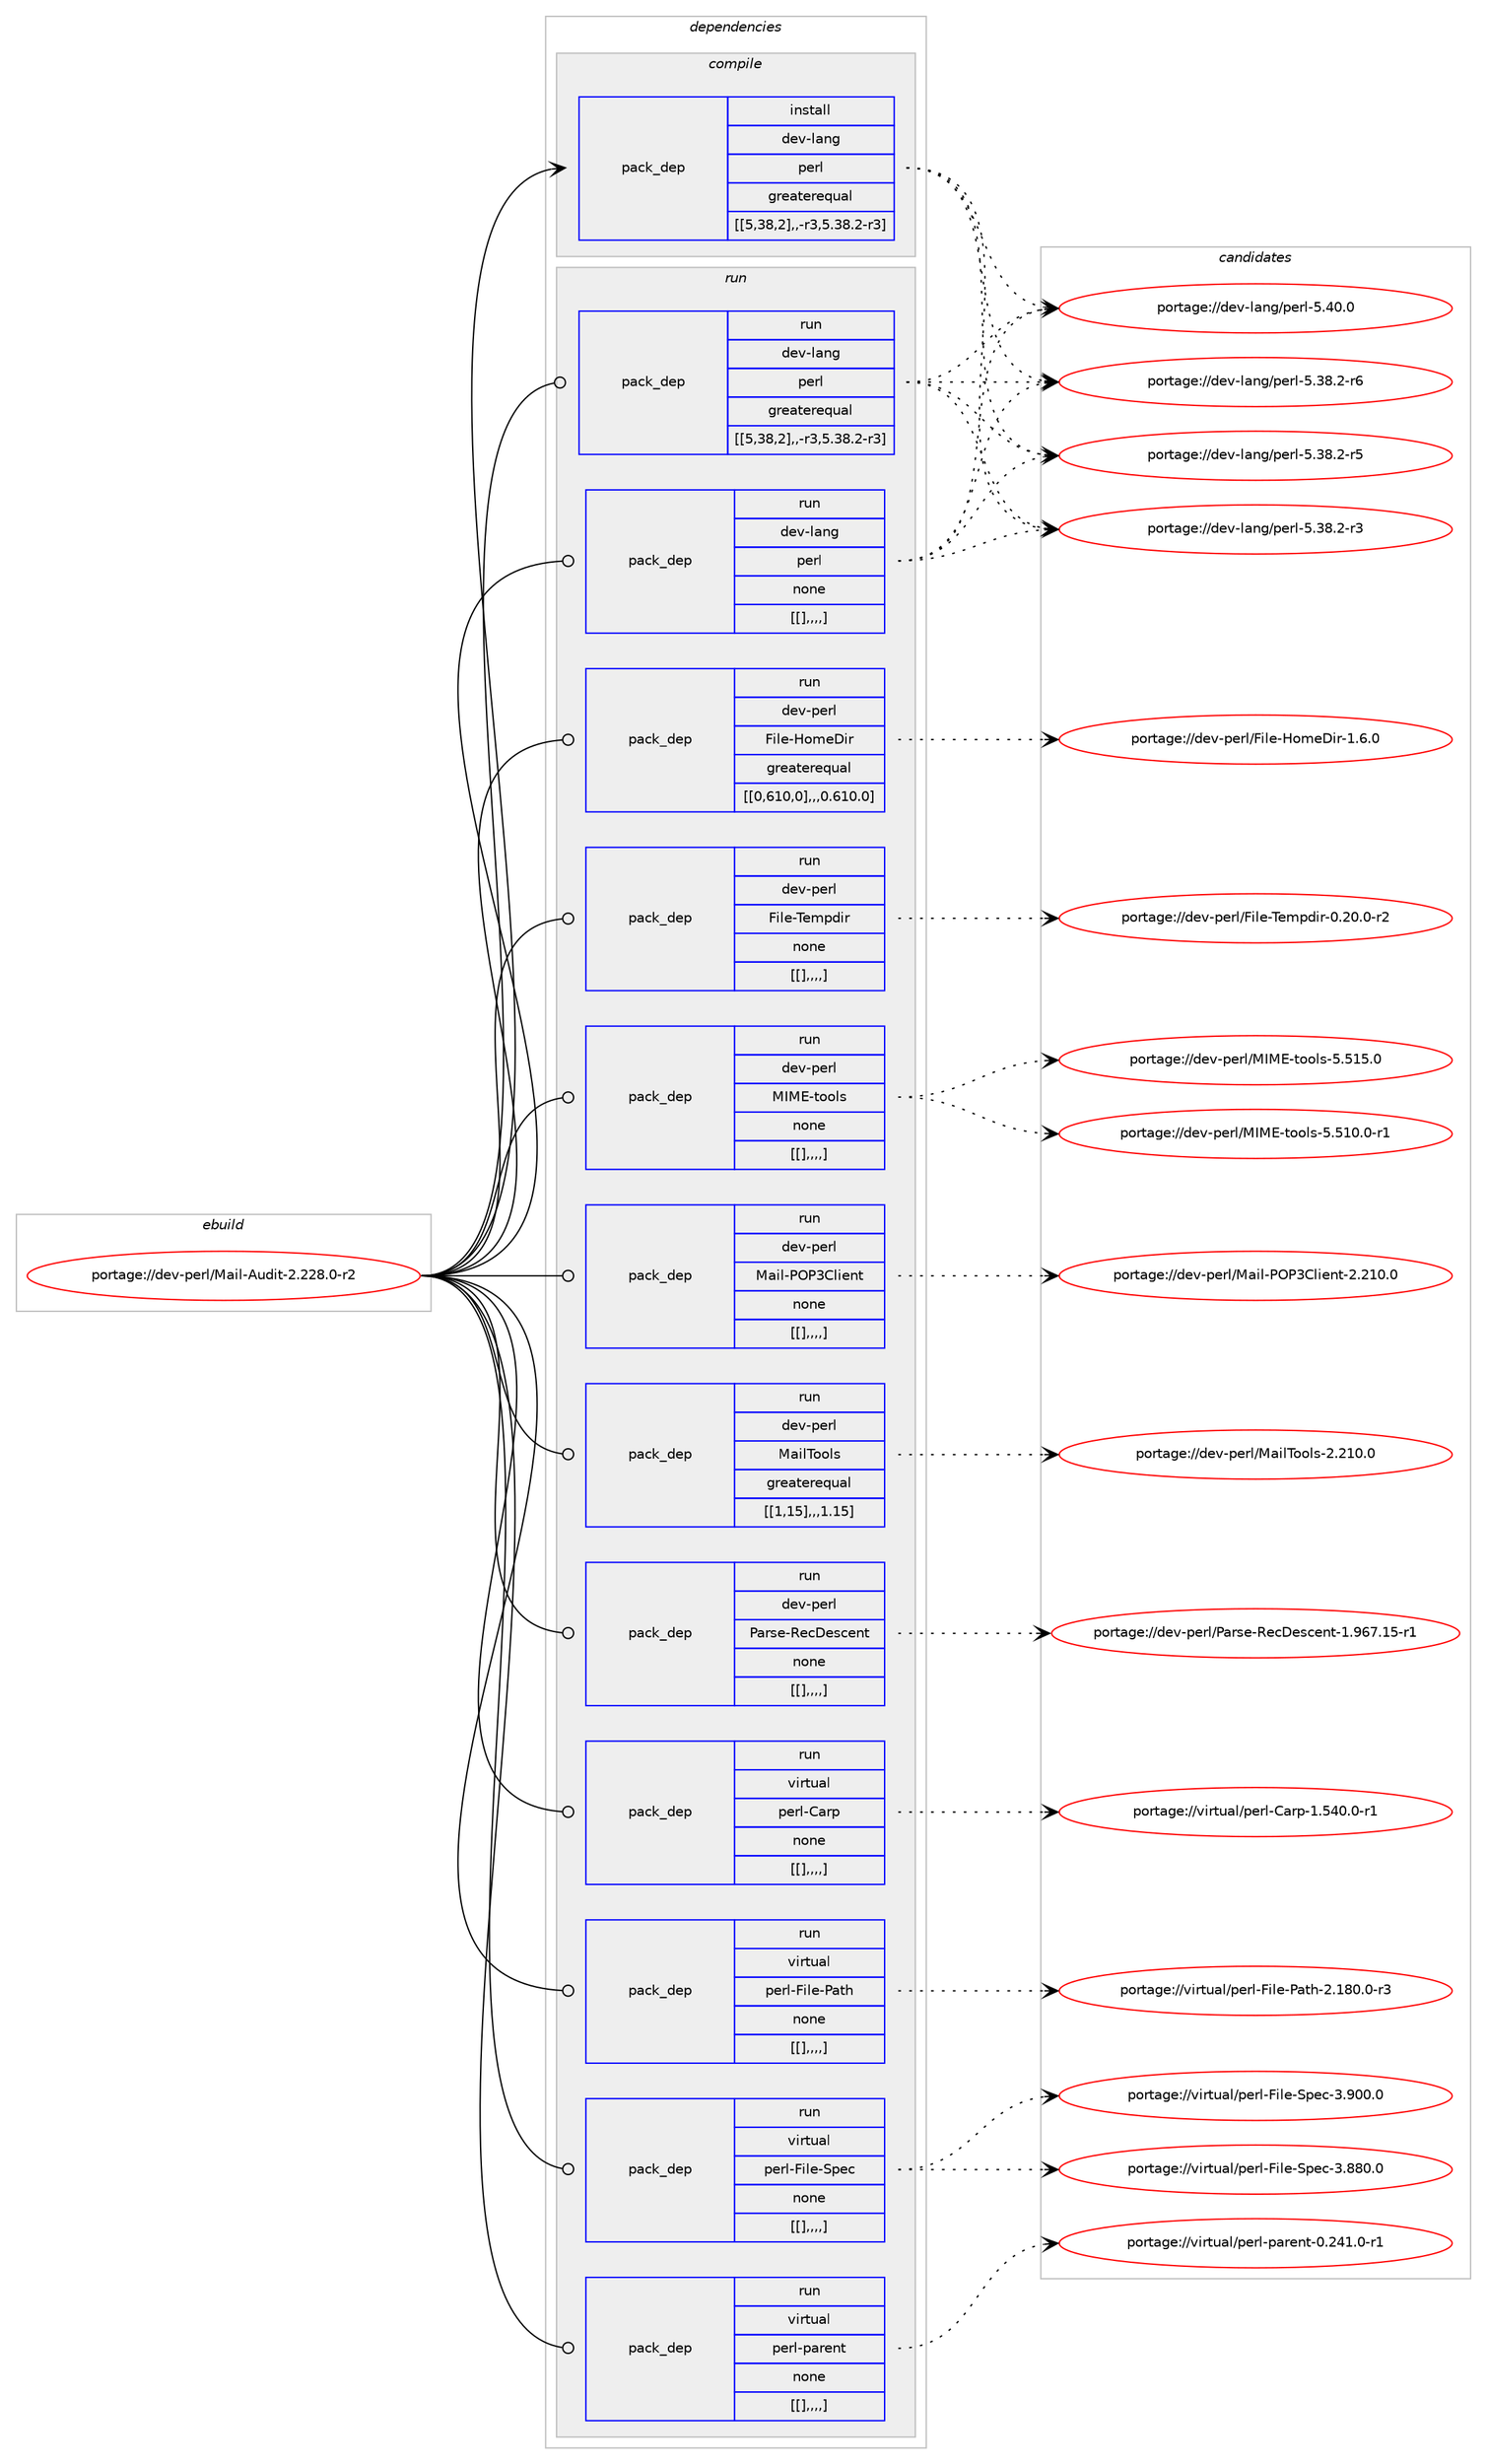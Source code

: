 digraph prolog {

# *************
# Graph options
# *************

newrank=true;
concentrate=true;
compound=true;
graph [rankdir=LR,fontname=Helvetica,fontsize=10,ranksep=1.5];#, ranksep=2.5, nodesep=0.2];
edge  [arrowhead=vee];
node  [fontname=Helvetica,fontsize=10];

# **********
# The ebuild
# **********

subgraph cluster_leftcol {
color=gray;
label=<<i>ebuild</i>>;
id [label="portage://dev-perl/Mail-Audit-2.228.0-r2", color=red, width=4, href="../dev-perl/Mail-Audit-2.228.0-r2.svg"];
}

# ****************
# The dependencies
# ****************

subgraph cluster_midcol {
color=gray;
label=<<i>dependencies</i>>;
subgraph cluster_compile {
fillcolor="#eeeeee";
style=filled;
label=<<i>compile</i>>;
subgraph pack101796 {
dependency133415 [label=<<TABLE BORDER="0" CELLBORDER="1" CELLSPACING="0" CELLPADDING="4" WIDTH="220"><TR><TD ROWSPAN="6" CELLPADDING="30">pack_dep</TD></TR><TR><TD WIDTH="110">install</TD></TR><TR><TD>dev-lang</TD></TR><TR><TD>perl</TD></TR><TR><TD>greaterequal</TD></TR><TR><TD>[[5,38,2],,-r3,5.38.2-r3]</TD></TR></TABLE>>, shape=none, color=blue];
}
id:e -> dependency133415:w [weight=20,style="solid",arrowhead="vee"];
}
subgraph cluster_compileandrun {
fillcolor="#eeeeee";
style=filled;
label=<<i>compile and run</i>>;
}
subgraph cluster_run {
fillcolor="#eeeeee";
style=filled;
label=<<i>run</i>>;
subgraph pack101797 {
dependency133416 [label=<<TABLE BORDER="0" CELLBORDER="1" CELLSPACING="0" CELLPADDING="4" WIDTH="220"><TR><TD ROWSPAN="6" CELLPADDING="30">pack_dep</TD></TR><TR><TD WIDTH="110">run</TD></TR><TR><TD>dev-lang</TD></TR><TR><TD>perl</TD></TR><TR><TD>greaterequal</TD></TR><TR><TD>[[5,38,2],,-r3,5.38.2-r3]</TD></TR></TABLE>>, shape=none, color=blue];
}
id:e -> dependency133416:w [weight=20,style="solid",arrowhead="odot"];
subgraph pack101798 {
dependency133417 [label=<<TABLE BORDER="0" CELLBORDER="1" CELLSPACING="0" CELLPADDING="4" WIDTH="220"><TR><TD ROWSPAN="6" CELLPADDING="30">pack_dep</TD></TR><TR><TD WIDTH="110">run</TD></TR><TR><TD>dev-lang</TD></TR><TR><TD>perl</TD></TR><TR><TD>none</TD></TR><TR><TD>[[],,,,]</TD></TR></TABLE>>, shape=none, color=blue];
}
id:e -> dependency133417:w [weight=20,style="solid",arrowhead="odot"];
subgraph pack101799 {
dependency133418 [label=<<TABLE BORDER="0" CELLBORDER="1" CELLSPACING="0" CELLPADDING="4" WIDTH="220"><TR><TD ROWSPAN="6" CELLPADDING="30">pack_dep</TD></TR><TR><TD WIDTH="110">run</TD></TR><TR><TD>dev-perl</TD></TR><TR><TD>File-HomeDir</TD></TR><TR><TD>greaterequal</TD></TR><TR><TD>[[0,610,0],,,0.610.0]</TD></TR></TABLE>>, shape=none, color=blue];
}
id:e -> dependency133418:w [weight=20,style="solid",arrowhead="odot"];
subgraph pack101800 {
dependency133419 [label=<<TABLE BORDER="0" CELLBORDER="1" CELLSPACING="0" CELLPADDING="4" WIDTH="220"><TR><TD ROWSPAN="6" CELLPADDING="30">pack_dep</TD></TR><TR><TD WIDTH="110">run</TD></TR><TR><TD>dev-perl</TD></TR><TR><TD>File-Tempdir</TD></TR><TR><TD>none</TD></TR><TR><TD>[[],,,,]</TD></TR></TABLE>>, shape=none, color=blue];
}
id:e -> dependency133419:w [weight=20,style="solid",arrowhead="odot"];
subgraph pack101801 {
dependency133420 [label=<<TABLE BORDER="0" CELLBORDER="1" CELLSPACING="0" CELLPADDING="4" WIDTH="220"><TR><TD ROWSPAN="6" CELLPADDING="30">pack_dep</TD></TR><TR><TD WIDTH="110">run</TD></TR><TR><TD>dev-perl</TD></TR><TR><TD>MIME-tools</TD></TR><TR><TD>none</TD></TR><TR><TD>[[],,,,]</TD></TR></TABLE>>, shape=none, color=blue];
}
id:e -> dependency133420:w [weight=20,style="solid",arrowhead="odot"];
subgraph pack101802 {
dependency133421 [label=<<TABLE BORDER="0" CELLBORDER="1" CELLSPACING="0" CELLPADDING="4" WIDTH="220"><TR><TD ROWSPAN="6" CELLPADDING="30">pack_dep</TD></TR><TR><TD WIDTH="110">run</TD></TR><TR><TD>dev-perl</TD></TR><TR><TD>Mail-POP3Client</TD></TR><TR><TD>none</TD></TR><TR><TD>[[],,,,]</TD></TR></TABLE>>, shape=none, color=blue];
}
id:e -> dependency133421:w [weight=20,style="solid",arrowhead="odot"];
subgraph pack101803 {
dependency133422 [label=<<TABLE BORDER="0" CELLBORDER="1" CELLSPACING="0" CELLPADDING="4" WIDTH="220"><TR><TD ROWSPAN="6" CELLPADDING="30">pack_dep</TD></TR><TR><TD WIDTH="110">run</TD></TR><TR><TD>dev-perl</TD></TR><TR><TD>MailTools</TD></TR><TR><TD>greaterequal</TD></TR><TR><TD>[[1,15],,,1.15]</TD></TR></TABLE>>, shape=none, color=blue];
}
id:e -> dependency133422:w [weight=20,style="solid",arrowhead="odot"];
subgraph pack101804 {
dependency133423 [label=<<TABLE BORDER="0" CELLBORDER="1" CELLSPACING="0" CELLPADDING="4" WIDTH="220"><TR><TD ROWSPAN="6" CELLPADDING="30">pack_dep</TD></TR><TR><TD WIDTH="110">run</TD></TR><TR><TD>dev-perl</TD></TR><TR><TD>Parse-RecDescent</TD></TR><TR><TD>none</TD></TR><TR><TD>[[],,,,]</TD></TR></TABLE>>, shape=none, color=blue];
}
id:e -> dependency133423:w [weight=20,style="solid",arrowhead="odot"];
subgraph pack101805 {
dependency133424 [label=<<TABLE BORDER="0" CELLBORDER="1" CELLSPACING="0" CELLPADDING="4" WIDTH="220"><TR><TD ROWSPAN="6" CELLPADDING="30">pack_dep</TD></TR><TR><TD WIDTH="110">run</TD></TR><TR><TD>virtual</TD></TR><TR><TD>perl-Carp</TD></TR><TR><TD>none</TD></TR><TR><TD>[[],,,,]</TD></TR></TABLE>>, shape=none, color=blue];
}
id:e -> dependency133424:w [weight=20,style="solid",arrowhead="odot"];
subgraph pack101806 {
dependency133425 [label=<<TABLE BORDER="0" CELLBORDER="1" CELLSPACING="0" CELLPADDING="4" WIDTH="220"><TR><TD ROWSPAN="6" CELLPADDING="30">pack_dep</TD></TR><TR><TD WIDTH="110">run</TD></TR><TR><TD>virtual</TD></TR><TR><TD>perl-File-Path</TD></TR><TR><TD>none</TD></TR><TR><TD>[[],,,,]</TD></TR></TABLE>>, shape=none, color=blue];
}
id:e -> dependency133425:w [weight=20,style="solid",arrowhead="odot"];
subgraph pack101807 {
dependency133426 [label=<<TABLE BORDER="0" CELLBORDER="1" CELLSPACING="0" CELLPADDING="4" WIDTH="220"><TR><TD ROWSPAN="6" CELLPADDING="30">pack_dep</TD></TR><TR><TD WIDTH="110">run</TD></TR><TR><TD>virtual</TD></TR><TR><TD>perl-File-Spec</TD></TR><TR><TD>none</TD></TR><TR><TD>[[],,,,]</TD></TR></TABLE>>, shape=none, color=blue];
}
id:e -> dependency133426:w [weight=20,style="solid",arrowhead="odot"];
subgraph pack101808 {
dependency133427 [label=<<TABLE BORDER="0" CELLBORDER="1" CELLSPACING="0" CELLPADDING="4" WIDTH="220"><TR><TD ROWSPAN="6" CELLPADDING="30">pack_dep</TD></TR><TR><TD WIDTH="110">run</TD></TR><TR><TD>virtual</TD></TR><TR><TD>perl-parent</TD></TR><TR><TD>none</TD></TR><TR><TD>[[],,,,]</TD></TR></TABLE>>, shape=none, color=blue];
}
id:e -> dependency133427:w [weight=20,style="solid",arrowhead="odot"];
}
}

# **************
# The candidates
# **************

subgraph cluster_choices {
rank=same;
color=gray;
label=<<i>candidates</i>>;

subgraph choice101796 {
color=black;
nodesep=1;
choice10010111845108971101034711210111410845534652484648 [label="portage://dev-lang/perl-5.40.0", color=red, width=4,href="../dev-lang/perl-5.40.0.svg"];
choice100101118451089711010347112101114108455346515646504511454 [label="portage://dev-lang/perl-5.38.2-r6", color=red, width=4,href="../dev-lang/perl-5.38.2-r6.svg"];
choice100101118451089711010347112101114108455346515646504511453 [label="portage://dev-lang/perl-5.38.2-r5", color=red, width=4,href="../dev-lang/perl-5.38.2-r5.svg"];
choice100101118451089711010347112101114108455346515646504511451 [label="portage://dev-lang/perl-5.38.2-r3", color=red, width=4,href="../dev-lang/perl-5.38.2-r3.svg"];
dependency133415:e -> choice10010111845108971101034711210111410845534652484648:w [style=dotted,weight="100"];
dependency133415:e -> choice100101118451089711010347112101114108455346515646504511454:w [style=dotted,weight="100"];
dependency133415:e -> choice100101118451089711010347112101114108455346515646504511453:w [style=dotted,weight="100"];
dependency133415:e -> choice100101118451089711010347112101114108455346515646504511451:w [style=dotted,weight="100"];
}
subgraph choice101797 {
color=black;
nodesep=1;
choice10010111845108971101034711210111410845534652484648 [label="portage://dev-lang/perl-5.40.0", color=red, width=4,href="../dev-lang/perl-5.40.0.svg"];
choice100101118451089711010347112101114108455346515646504511454 [label="portage://dev-lang/perl-5.38.2-r6", color=red, width=4,href="../dev-lang/perl-5.38.2-r6.svg"];
choice100101118451089711010347112101114108455346515646504511453 [label="portage://dev-lang/perl-5.38.2-r5", color=red, width=4,href="../dev-lang/perl-5.38.2-r5.svg"];
choice100101118451089711010347112101114108455346515646504511451 [label="portage://dev-lang/perl-5.38.2-r3", color=red, width=4,href="../dev-lang/perl-5.38.2-r3.svg"];
dependency133416:e -> choice10010111845108971101034711210111410845534652484648:w [style=dotted,weight="100"];
dependency133416:e -> choice100101118451089711010347112101114108455346515646504511454:w [style=dotted,weight="100"];
dependency133416:e -> choice100101118451089711010347112101114108455346515646504511453:w [style=dotted,weight="100"];
dependency133416:e -> choice100101118451089711010347112101114108455346515646504511451:w [style=dotted,weight="100"];
}
subgraph choice101798 {
color=black;
nodesep=1;
choice10010111845108971101034711210111410845534652484648 [label="portage://dev-lang/perl-5.40.0", color=red, width=4,href="../dev-lang/perl-5.40.0.svg"];
choice100101118451089711010347112101114108455346515646504511454 [label="portage://dev-lang/perl-5.38.2-r6", color=red, width=4,href="../dev-lang/perl-5.38.2-r6.svg"];
choice100101118451089711010347112101114108455346515646504511453 [label="portage://dev-lang/perl-5.38.2-r5", color=red, width=4,href="../dev-lang/perl-5.38.2-r5.svg"];
choice100101118451089711010347112101114108455346515646504511451 [label="portage://dev-lang/perl-5.38.2-r3", color=red, width=4,href="../dev-lang/perl-5.38.2-r3.svg"];
dependency133417:e -> choice10010111845108971101034711210111410845534652484648:w [style=dotted,weight="100"];
dependency133417:e -> choice100101118451089711010347112101114108455346515646504511454:w [style=dotted,weight="100"];
dependency133417:e -> choice100101118451089711010347112101114108455346515646504511453:w [style=dotted,weight="100"];
dependency133417:e -> choice100101118451089711010347112101114108455346515646504511451:w [style=dotted,weight="100"];
}
subgraph choice101799 {
color=black;
nodesep=1;
choice100101118451121011141084770105108101457211110910168105114454946544648 [label="portage://dev-perl/File-HomeDir-1.6.0", color=red, width=4,href="../dev-perl/File-HomeDir-1.6.0.svg"];
dependency133418:e -> choice100101118451121011141084770105108101457211110910168105114454946544648:w [style=dotted,weight="100"];
}
subgraph choice101800 {
color=black;
nodesep=1;
choice1001011184511210111410847701051081014584101109112100105114454846504846484511450 [label="portage://dev-perl/File-Tempdir-0.20.0-r2", color=red, width=4,href="../dev-perl/File-Tempdir-0.20.0-r2.svg"];
dependency133419:e -> choice1001011184511210111410847701051081014584101109112100105114454846504846484511450:w [style=dotted,weight="100"];
}
subgraph choice101801 {
color=black;
nodesep=1;
choice100101118451121011141084777737769451161111111081154553465349534648 [label="portage://dev-perl/MIME-tools-5.515.0", color=red, width=4,href="../dev-perl/MIME-tools-5.515.0.svg"];
choice1001011184511210111410847777377694511611111110811545534653494846484511449 [label="portage://dev-perl/MIME-tools-5.510.0-r1", color=red, width=4,href="../dev-perl/MIME-tools-5.510.0-r1.svg"];
dependency133420:e -> choice100101118451121011141084777737769451161111111081154553465349534648:w [style=dotted,weight="100"];
dependency133420:e -> choice1001011184511210111410847777377694511611111110811545534653494846484511449:w [style=dotted,weight="100"];
}
subgraph choice101802 {
color=black;
nodesep=1;
choice100101118451121011141084777971051084580798051671081051011101164550465049484648 [label="portage://dev-perl/Mail-POP3Client-2.210.0", color=red, width=4,href="../dev-perl/Mail-POP3Client-2.210.0.svg"];
dependency133421:e -> choice100101118451121011141084777971051084580798051671081051011101164550465049484648:w [style=dotted,weight="100"];
}
subgraph choice101803 {
color=black;
nodesep=1;
choice10010111845112101114108477797105108841111111081154550465049484648 [label="portage://dev-perl/MailTools-2.210.0", color=red, width=4,href="../dev-perl/MailTools-2.210.0.svg"];
dependency133422:e -> choice10010111845112101114108477797105108841111111081154550465049484648:w [style=dotted,weight="100"];
}
subgraph choice101804 {
color=black;
nodesep=1;
choice1001011184511210111410847809711411510145821019968101115991011101164549465754554649534511449 [label="portage://dev-perl/Parse-RecDescent-1.967.15-r1", color=red, width=4,href="../dev-perl/Parse-RecDescent-1.967.15-r1.svg"];
dependency133423:e -> choice1001011184511210111410847809711411510145821019968101115991011101164549465754554649534511449:w [style=dotted,weight="100"];
}
subgraph choice101805 {
color=black;
nodesep=1;
choice118105114116117971084711210111410845679711411245494653524846484511449 [label="portage://virtual/perl-Carp-1.540.0-r1", color=red, width=4,href="../virtual/perl-Carp-1.540.0-r1.svg"];
dependency133424:e -> choice118105114116117971084711210111410845679711411245494653524846484511449:w [style=dotted,weight="100"];
}
subgraph choice101806 {
color=black;
nodesep=1;
choice1181051141161179710847112101114108457010510810145809711610445504649564846484511451 [label="portage://virtual/perl-File-Path-2.180.0-r3", color=red, width=4,href="../virtual/perl-File-Path-2.180.0-r3.svg"];
dependency133425:e -> choice1181051141161179710847112101114108457010510810145809711610445504649564846484511451:w [style=dotted,weight="100"];
}
subgraph choice101807 {
color=black;
nodesep=1;
choice118105114116117971084711210111410845701051081014583112101994551465748484648 [label="portage://virtual/perl-File-Spec-3.900.0", color=red, width=4,href="../virtual/perl-File-Spec-3.900.0.svg"];
choice118105114116117971084711210111410845701051081014583112101994551465656484648 [label="portage://virtual/perl-File-Spec-3.880.0", color=red, width=4,href="../virtual/perl-File-Spec-3.880.0.svg"];
dependency133426:e -> choice118105114116117971084711210111410845701051081014583112101994551465748484648:w [style=dotted,weight="100"];
dependency133426:e -> choice118105114116117971084711210111410845701051081014583112101994551465656484648:w [style=dotted,weight="100"];
}
subgraph choice101808 {
color=black;
nodesep=1;
choice1181051141161179710847112101114108451129711410111011645484650524946484511449 [label="portage://virtual/perl-parent-0.241.0-r1", color=red, width=4,href="../virtual/perl-parent-0.241.0-r1.svg"];
dependency133427:e -> choice1181051141161179710847112101114108451129711410111011645484650524946484511449:w [style=dotted,weight="100"];
}
}

}
